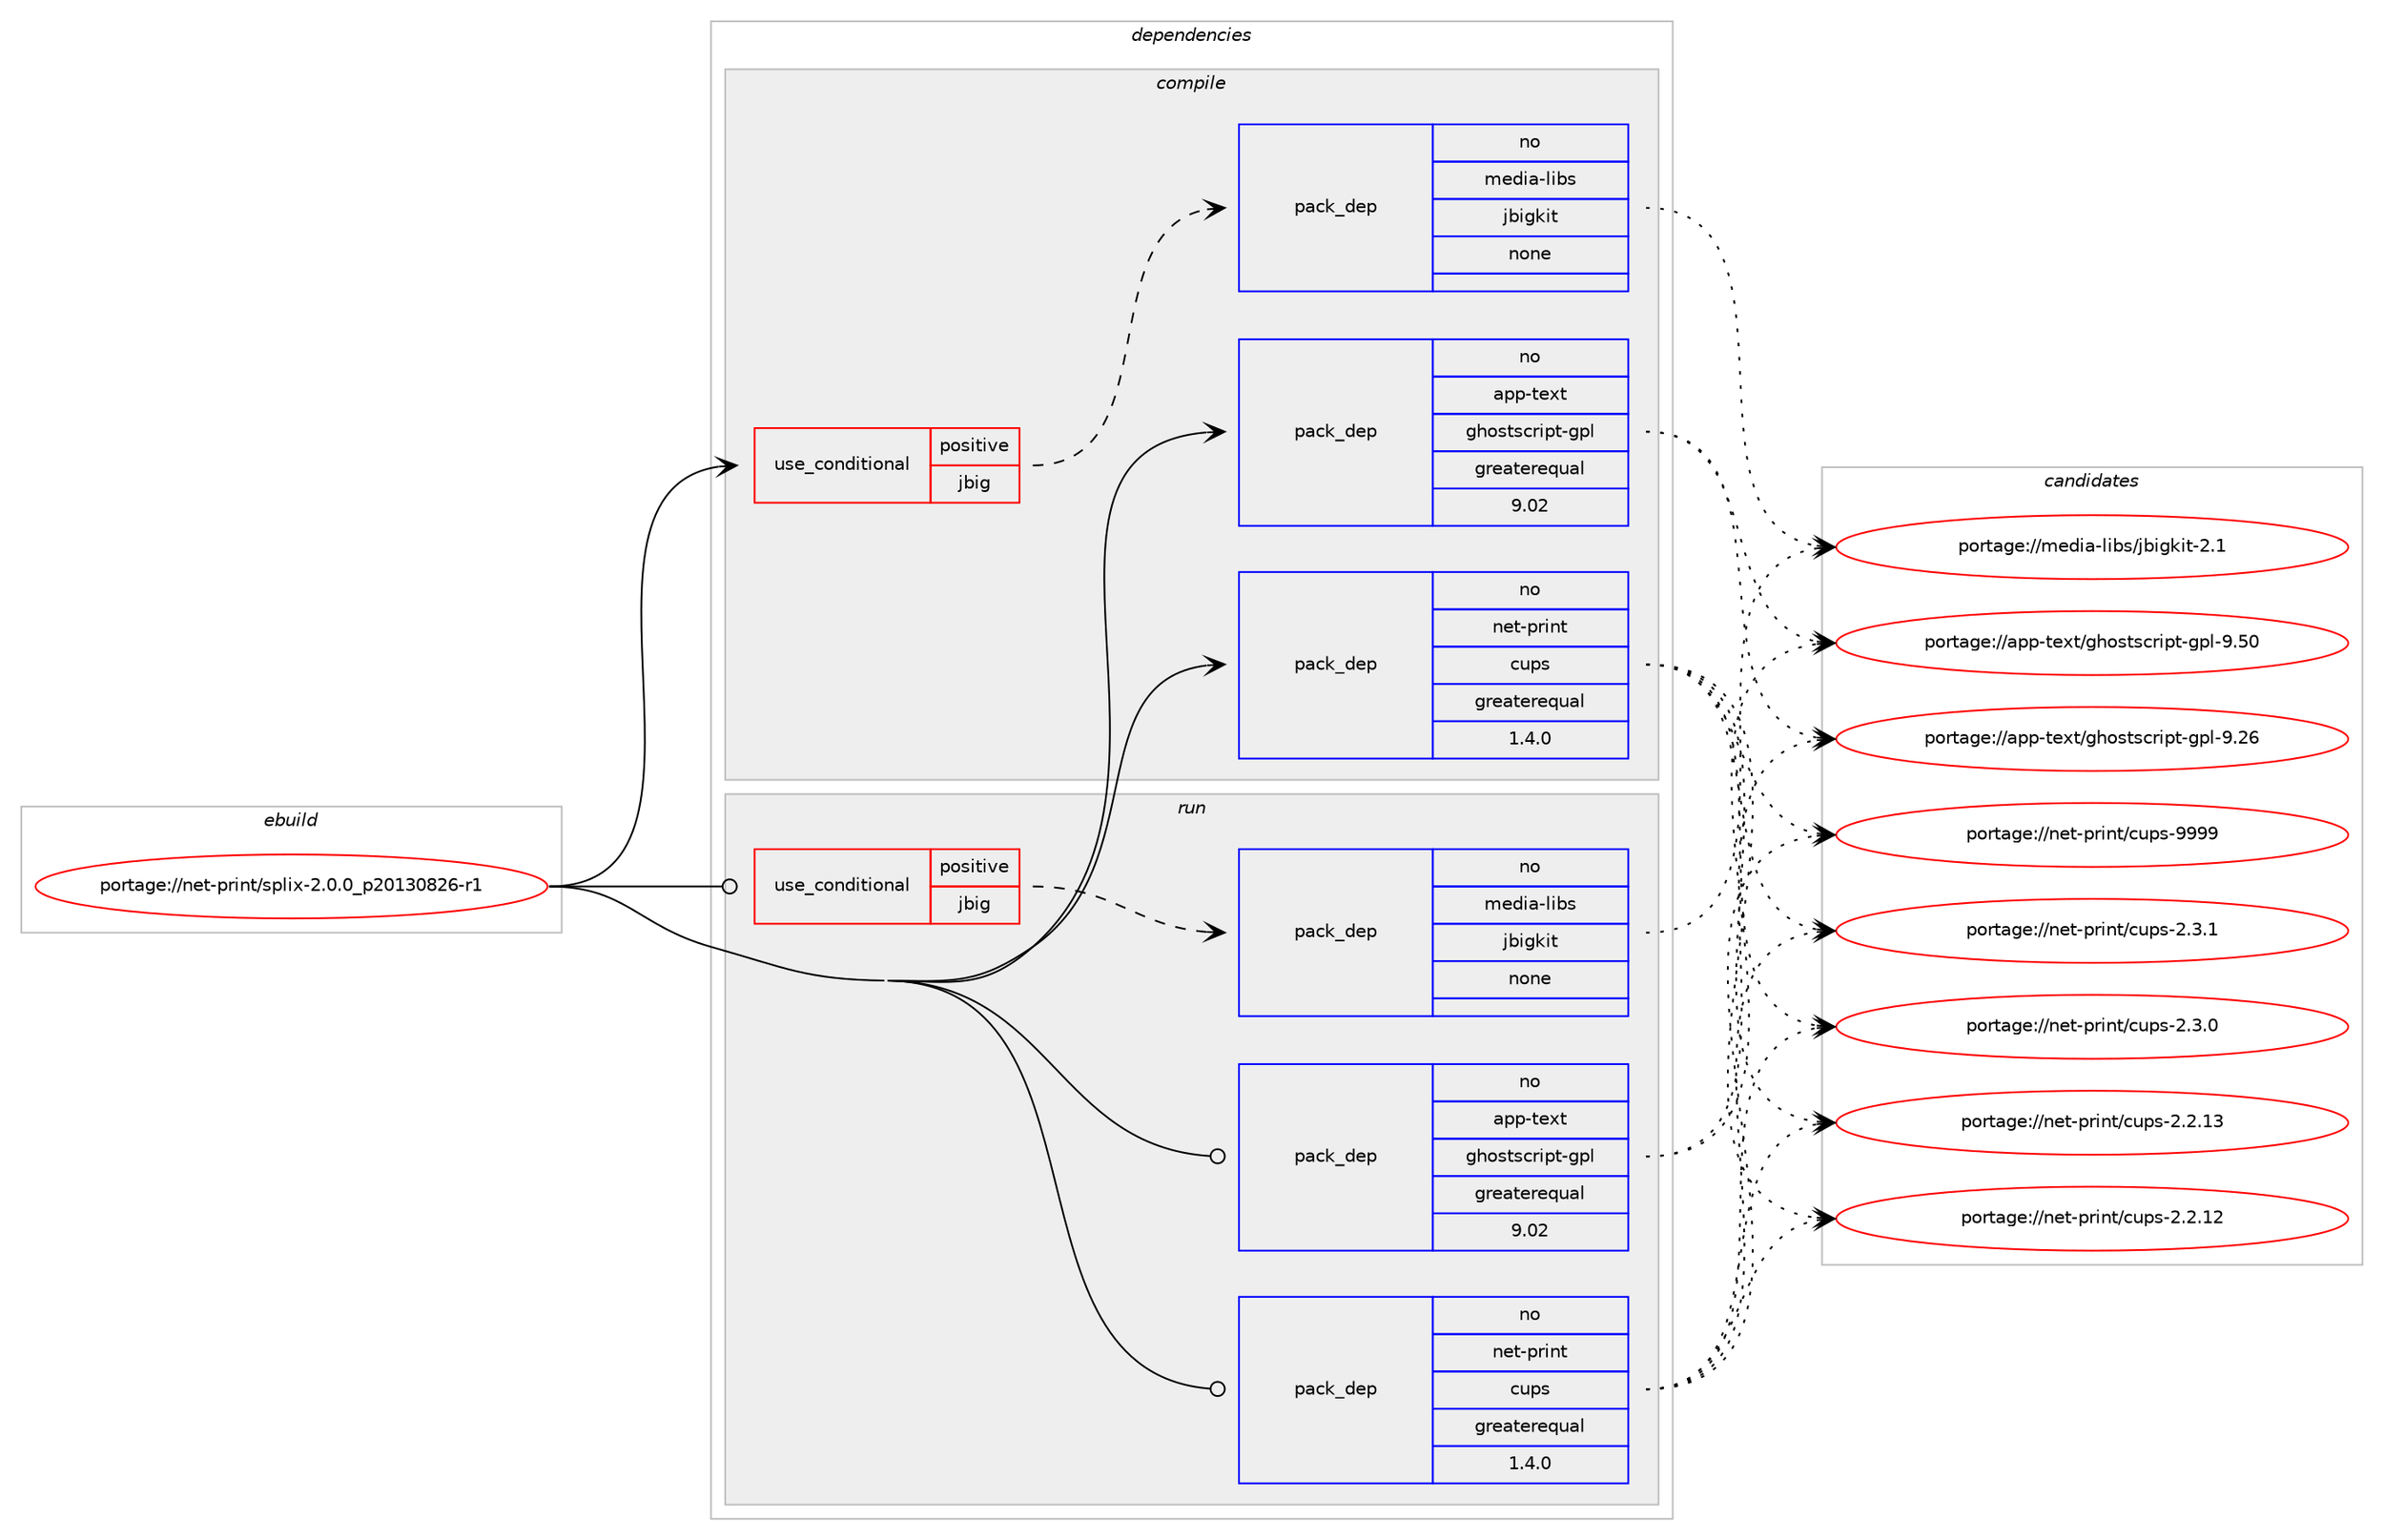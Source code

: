 digraph prolog {

# *************
# Graph options
# *************

newrank=true;
concentrate=true;
compound=true;
graph [rankdir=LR,fontname=Helvetica,fontsize=10,ranksep=1.5];#, ranksep=2.5, nodesep=0.2];
edge  [arrowhead=vee];
node  [fontname=Helvetica,fontsize=10];

# **********
# The ebuild
# **********

subgraph cluster_leftcol {
color=gray;
rank=same;
label=<<i>ebuild</i>>;
id [label="portage://net-print/splix-2.0.0_p20130826-r1", color=red, width=4, href="../net-print/splix-2.0.0_p20130826-r1.svg"];
}

# ****************
# The dependencies
# ****************

subgraph cluster_midcol {
color=gray;
label=<<i>dependencies</i>>;
subgraph cluster_compile {
fillcolor="#eeeeee";
style=filled;
label=<<i>compile</i>>;
subgraph cond23349 {
dependency115583 [label=<<TABLE BORDER="0" CELLBORDER="1" CELLSPACING="0" CELLPADDING="4"><TR><TD ROWSPAN="3" CELLPADDING="10">use_conditional</TD></TR><TR><TD>positive</TD></TR><TR><TD>jbig</TD></TR></TABLE>>, shape=none, color=red];
subgraph pack90314 {
dependency115584 [label=<<TABLE BORDER="0" CELLBORDER="1" CELLSPACING="0" CELLPADDING="4" WIDTH="220"><TR><TD ROWSPAN="6" CELLPADDING="30">pack_dep</TD></TR><TR><TD WIDTH="110">no</TD></TR><TR><TD>media-libs</TD></TR><TR><TD>jbigkit</TD></TR><TR><TD>none</TD></TR><TR><TD></TD></TR></TABLE>>, shape=none, color=blue];
}
dependency115583:e -> dependency115584:w [weight=20,style="dashed",arrowhead="vee"];
}
id:e -> dependency115583:w [weight=20,style="solid",arrowhead="vee"];
subgraph pack90315 {
dependency115585 [label=<<TABLE BORDER="0" CELLBORDER="1" CELLSPACING="0" CELLPADDING="4" WIDTH="220"><TR><TD ROWSPAN="6" CELLPADDING="30">pack_dep</TD></TR><TR><TD WIDTH="110">no</TD></TR><TR><TD>app-text</TD></TR><TR><TD>ghostscript-gpl</TD></TR><TR><TD>greaterequal</TD></TR><TR><TD>9.02</TD></TR></TABLE>>, shape=none, color=blue];
}
id:e -> dependency115585:w [weight=20,style="solid",arrowhead="vee"];
subgraph pack90316 {
dependency115586 [label=<<TABLE BORDER="0" CELLBORDER="1" CELLSPACING="0" CELLPADDING="4" WIDTH="220"><TR><TD ROWSPAN="6" CELLPADDING="30">pack_dep</TD></TR><TR><TD WIDTH="110">no</TD></TR><TR><TD>net-print</TD></TR><TR><TD>cups</TD></TR><TR><TD>greaterequal</TD></TR><TR><TD>1.4.0</TD></TR></TABLE>>, shape=none, color=blue];
}
id:e -> dependency115586:w [weight=20,style="solid",arrowhead="vee"];
}
subgraph cluster_compileandrun {
fillcolor="#eeeeee";
style=filled;
label=<<i>compile and run</i>>;
}
subgraph cluster_run {
fillcolor="#eeeeee";
style=filled;
label=<<i>run</i>>;
subgraph cond23350 {
dependency115587 [label=<<TABLE BORDER="0" CELLBORDER="1" CELLSPACING="0" CELLPADDING="4"><TR><TD ROWSPAN="3" CELLPADDING="10">use_conditional</TD></TR><TR><TD>positive</TD></TR><TR><TD>jbig</TD></TR></TABLE>>, shape=none, color=red];
subgraph pack90317 {
dependency115588 [label=<<TABLE BORDER="0" CELLBORDER="1" CELLSPACING="0" CELLPADDING="4" WIDTH="220"><TR><TD ROWSPAN="6" CELLPADDING="30">pack_dep</TD></TR><TR><TD WIDTH="110">no</TD></TR><TR><TD>media-libs</TD></TR><TR><TD>jbigkit</TD></TR><TR><TD>none</TD></TR><TR><TD></TD></TR></TABLE>>, shape=none, color=blue];
}
dependency115587:e -> dependency115588:w [weight=20,style="dashed",arrowhead="vee"];
}
id:e -> dependency115587:w [weight=20,style="solid",arrowhead="odot"];
subgraph pack90318 {
dependency115589 [label=<<TABLE BORDER="0" CELLBORDER="1" CELLSPACING="0" CELLPADDING="4" WIDTH="220"><TR><TD ROWSPAN="6" CELLPADDING="30">pack_dep</TD></TR><TR><TD WIDTH="110">no</TD></TR><TR><TD>app-text</TD></TR><TR><TD>ghostscript-gpl</TD></TR><TR><TD>greaterequal</TD></TR><TR><TD>9.02</TD></TR></TABLE>>, shape=none, color=blue];
}
id:e -> dependency115589:w [weight=20,style="solid",arrowhead="odot"];
subgraph pack90319 {
dependency115590 [label=<<TABLE BORDER="0" CELLBORDER="1" CELLSPACING="0" CELLPADDING="4" WIDTH="220"><TR><TD ROWSPAN="6" CELLPADDING="30">pack_dep</TD></TR><TR><TD WIDTH="110">no</TD></TR><TR><TD>net-print</TD></TR><TR><TD>cups</TD></TR><TR><TD>greaterequal</TD></TR><TR><TD>1.4.0</TD></TR></TABLE>>, shape=none, color=blue];
}
id:e -> dependency115590:w [weight=20,style="solid",arrowhead="odot"];
}
}

# **************
# The candidates
# **************

subgraph cluster_choices {
rank=same;
color=gray;
label=<<i>candidates</i>>;

subgraph choice90314 {
color=black;
nodesep=1;
choice109101100105974510810598115471069810510310710511645504649 [label="portage://media-libs/jbigkit-2.1", color=red, width=4,href="../media-libs/jbigkit-2.1.svg"];
dependency115584:e -> choice109101100105974510810598115471069810510310710511645504649:w [style=dotted,weight="100"];
}
subgraph choice90315 {
color=black;
nodesep=1;
choice97112112451161011201164710310411111511611599114105112116451031121084557465348 [label="portage://app-text/ghostscript-gpl-9.50", color=red, width=4,href="../app-text/ghostscript-gpl-9.50.svg"];
choice97112112451161011201164710310411111511611599114105112116451031121084557465054 [label="portage://app-text/ghostscript-gpl-9.26", color=red, width=4,href="../app-text/ghostscript-gpl-9.26.svg"];
dependency115585:e -> choice97112112451161011201164710310411111511611599114105112116451031121084557465348:w [style=dotted,weight="100"];
dependency115585:e -> choice97112112451161011201164710310411111511611599114105112116451031121084557465054:w [style=dotted,weight="100"];
}
subgraph choice90316 {
color=black;
nodesep=1;
choice1101011164511211410511011647991171121154557575757 [label="portage://net-print/cups-9999", color=red, width=4,href="../net-print/cups-9999.svg"];
choice110101116451121141051101164799117112115455046514649 [label="portage://net-print/cups-2.3.1", color=red, width=4,href="../net-print/cups-2.3.1.svg"];
choice110101116451121141051101164799117112115455046514648 [label="portage://net-print/cups-2.3.0", color=red, width=4,href="../net-print/cups-2.3.0.svg"];
choice11010111645112114105110116479911711211545504650464951 [label="portage://net-print/cups-2.2.13", color=red, width=4,href="../net-print/cups-2.2.13.svg"];
choice11010111645112114105110116479911711211545504650464950 [label="portage://net-print/cups-2.2.12", color=red, width=4,href="../net-print/cups-2.2.12.svg"];
dependency115586:e -> choice1101011164511211410511011647991171121154557575757:w [style=dotted,weight="100"];
dependency115586:e -> choice110101116451121141051101164799117112115455046514649:w [style=dotted,weight="100"];
dependency115586:e -> choice110101116451121141051101164799117112115455046514648:w [style=dotted,weight="100"];
dependency115586:e -> choice11010111645112114105110116479911711211545504650464951:w [style=dotted,weight="100"];
dependency115586:e -> choice11010111645112114105110116479911711211545504650464950:w [style=dotted,weight="100"];
}
subgraph choice90317 {
color=black;
nodesep=1;
choice109101100105974510810598115471069810510310710511645504649 [label="portage://media-libs/jbigkit-2.1", color=red, width=4,href="../media-libs/jbigkit-2.1.svg"];
dependency115588:e -> choice109101100105974510810598115471069810510310710511645504649:w [style=dotted,weight="100"];
}
subgraph choice90318 {
color=black;
nodesep=1;
choice97112112451161011201164710310411111511611599114105112116451031121084557465348 [label="portage://app-text/ghostscript-gpl-9.50", color=red, width=4,href="../app-text/ghostscript-gpl-9.50.svg"];
choice97112112451161011201164710310411111511611599114105112116451031121084557465054 [label="portage://app-text/ghostscript-gpl-9.26", color=red, width=4,href="../app-text/ghostscript-gpl-9.26.svg"];
dependency115589:e -> choice97112112451161011201164710310411111511611599114105112116451031121084557465348:w [style=dotted,weight="100"];
dependency115589:e -> choice97112112451161011201164710310411111511611599114105112116451031121084557465054:w [style=dotted,weight="100"];
}
subgraph choice90319 {
color=black;
nodesep=1;
choice1101011164511211410511011647991171121154557575757 [label="portage://net-print/cups-9999", color=red, width=4,href="../net-print/cups-9999.svg"];
choice110101116451121141051101164799117112115455046514649 [label="portage://net-print/cups-2.3.1", color=red, width=4,href="../net-print/cups-2.3.1.svg"];
choice110101116451121141051101164799117112115455046514648 [label="portage://net-print/cups-2.3.0", color=red, width=4,href="../net-print/cups-2.3.0.svg"];
choice11010111645112114105110116479911711211545504650464951 [label="portage://net-print/cups-2.2.13", color=red, width=4,href="../net-print/cups-2.2.13.svg"];
choice11010111645112114105110116479911711211545504650464950 [label="portage://net-print/cups-2.2.12", color=red, width=4,href="../net-print/cups-2.2.12.svg"];
dependency115590:e -> choice1101011164511211410511011647991171121154557575757:w [style=dotted,weight="100"];
dependency115590:e -> choice110101116451121141051101164799117112115455046514649:w [style=dotted,weight="100"];
dependency115590:e -> choice110101116451121141051101164799117112115455046514648:w [style=dotted,weight="100"];
dependency115590:e -> choice11010111645112114105110116479911711211545504650464951:w [style=dotted,weight="100"];
dependency115590:e -> choice11010111645112114105110116479911711211545504650464950:w [style=dotted,weight="100"];
}
}

}
